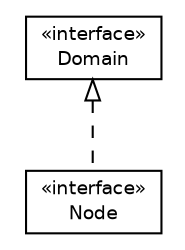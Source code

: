 #!/usr/local/bin/dot
#
# Class diagram 
# Generated by UMLGraph version R5_6 (http://www.umlgraph.org/)
#

digraph G {
	edge [fontname="Helvetica",fontsize=10,labelfontname="Helvetica",labelfontsize=10];
	node [fontname="Helvetica",fontsize=10,shape=plaintext];
	nodesep=0.25;
	ranksep=0.5;
	// net.ljcomputing.domain.Domain
	c33 [label=<<table title="net.ljcomputing.domain.Domain" border="0" cellborder="1" cellspacing="0" cellpadding="2" port="p" href="./Domain.html">
		<tr><td><table border="0" cellspacing="0" cellpadding="1">
<tr><td align="center" balign="center"> &#171;interface&#187; </td></tr>
<tr><td align="center" balign="center"> Domain </td></tr>
		</table></td></tr>
		</table>>, URL="./Domain.html", fontname="Helvetica", fontcolor="black", fontsize=9.0];
	// net.ljcomputing.domain.Node
	c34 [label=<<table title="net.ljcomputing.domain.Node" border="0" cellborder="1" cellspacing="0" cellpadding="2" port="p" href="./Node.html">
		<tr><td><table border="0" cellspacing="0" cellpadding="1">
<tr><td align="center" balign="center"> &#171;interface&#187; </td></tr>
<tr><td align="center" balign="center"> Node </td></tr>
		</table></td></tr>
		</table>>, URL="./Node.html", fontname="Helvetica", fontcolor="black", fontsize=9.0];
	//net.ljcomputing.domain.Node implements net.ljcomputing.domain.Domain
	c33:p -> c34:p [dir=back,arrowtail=empty,style=dashed];
}

